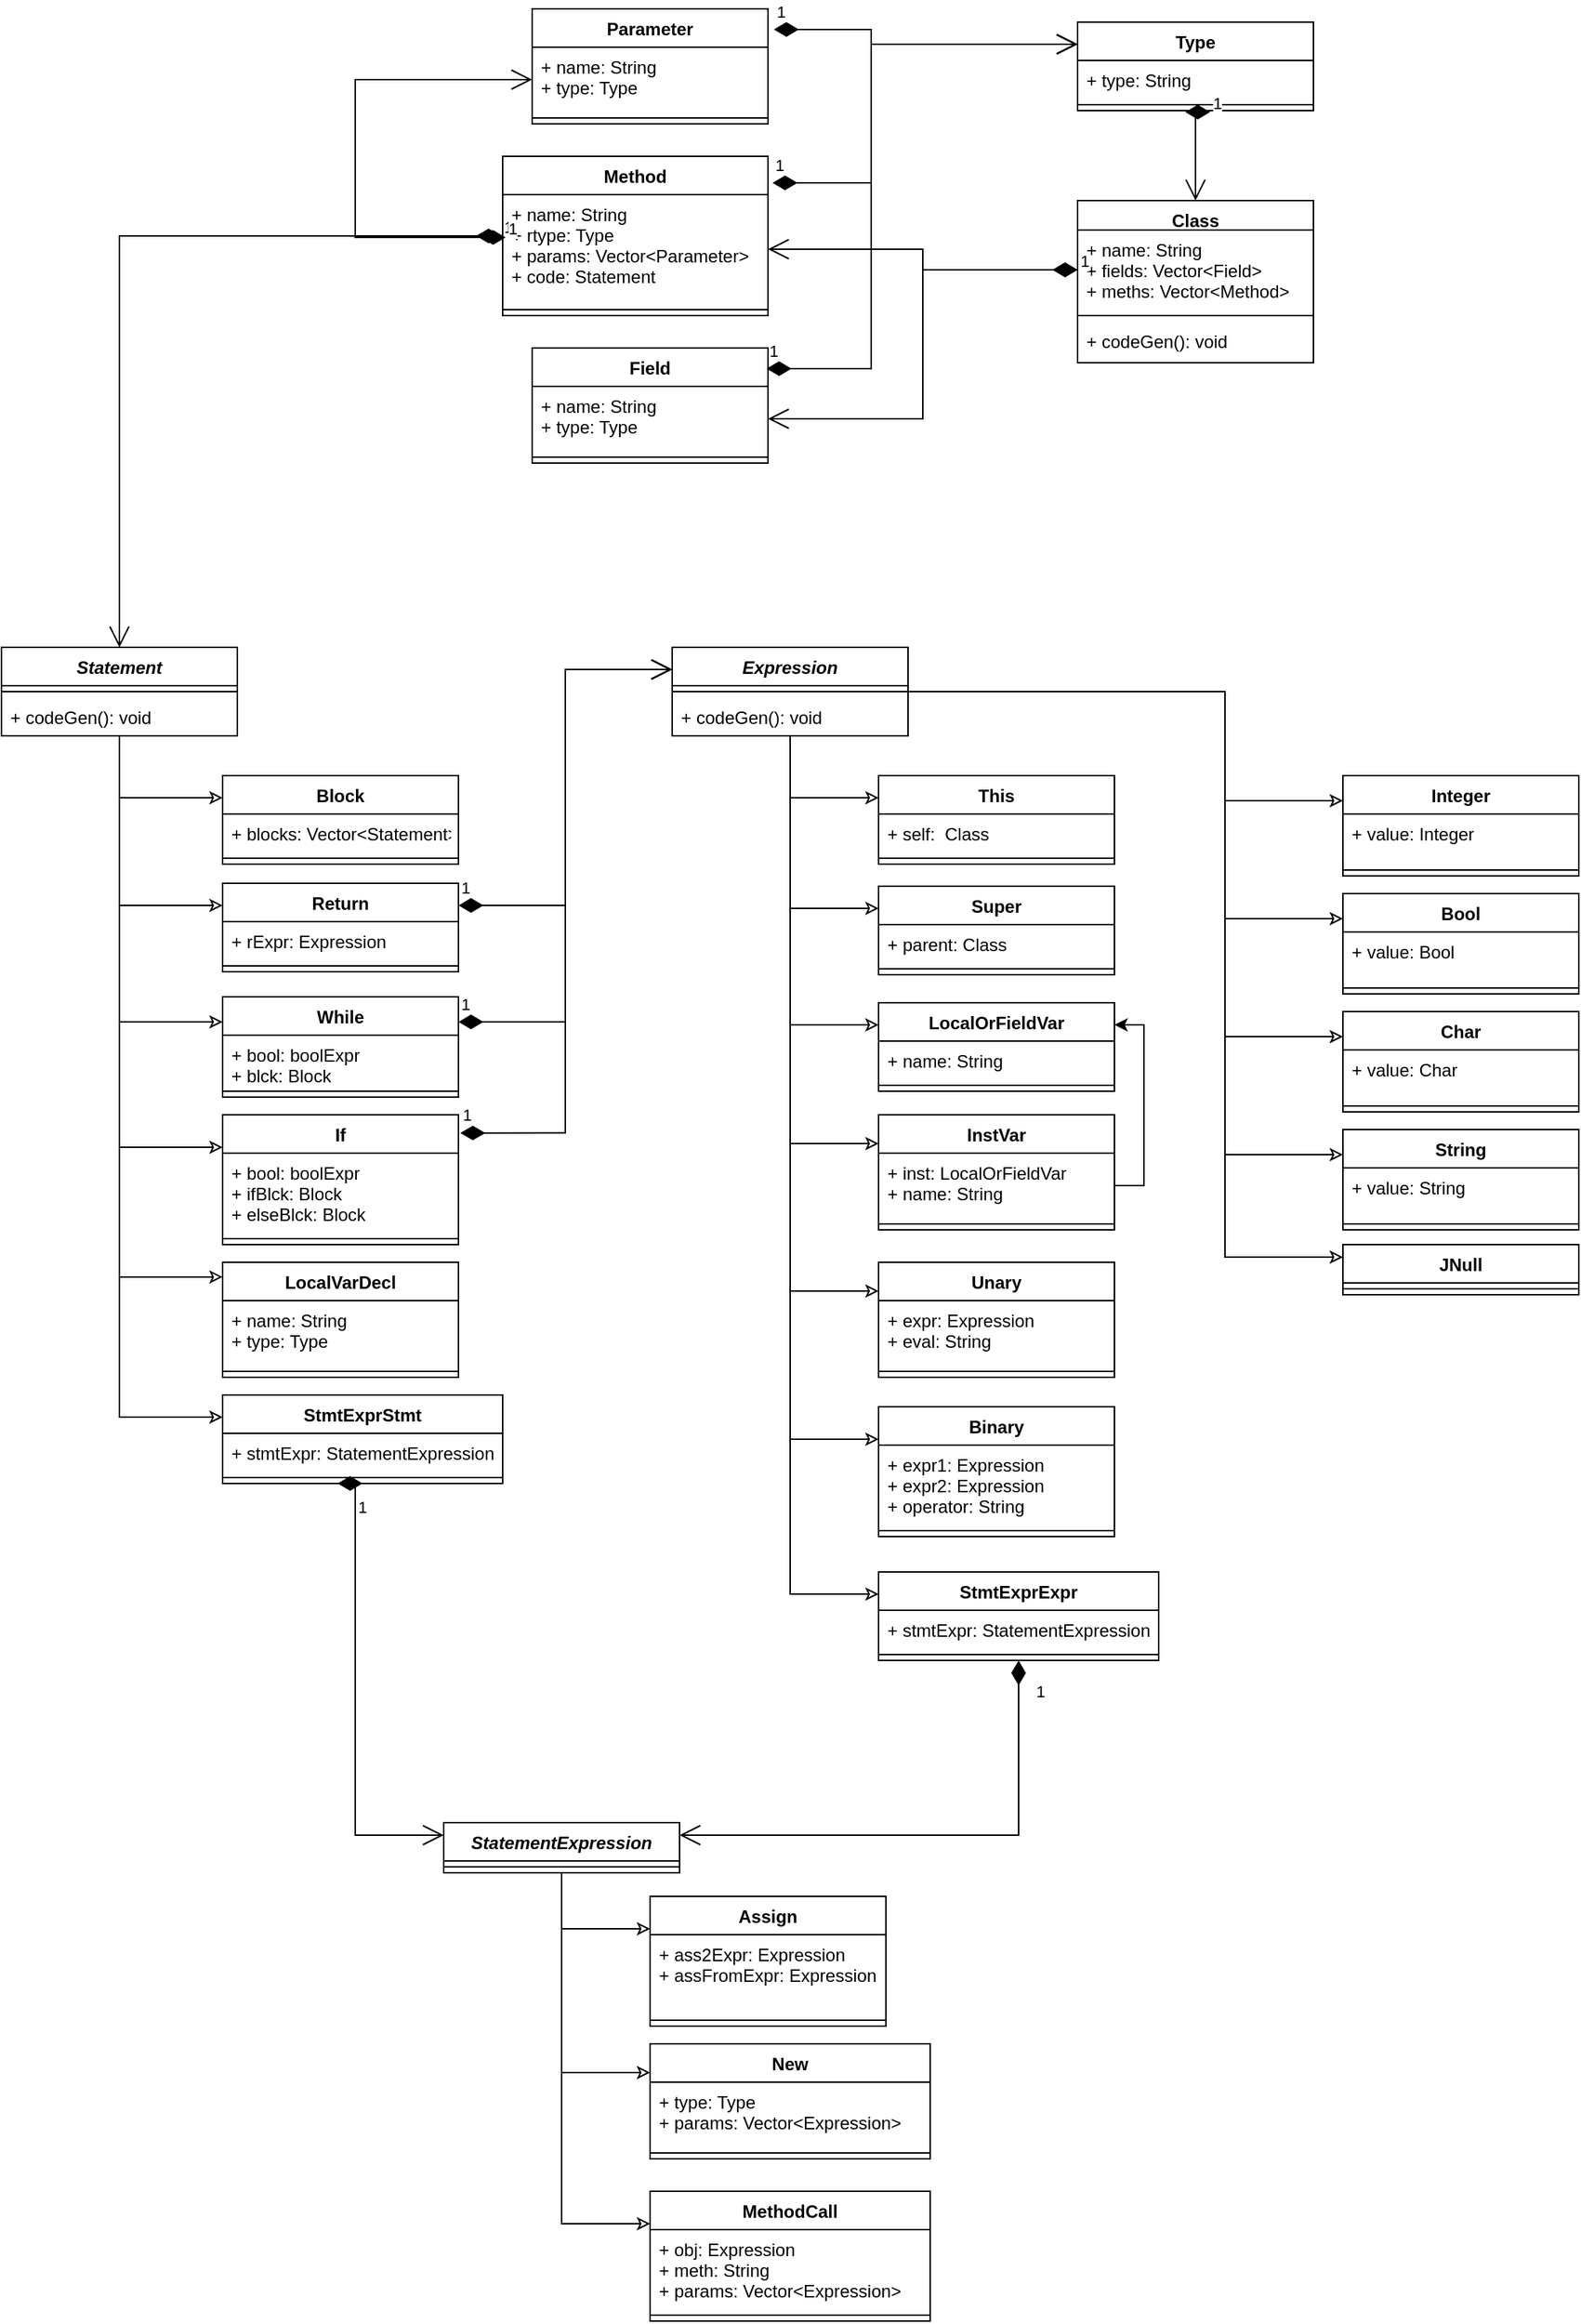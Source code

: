 <mxfile version="20.7.4" type="device"><diagram id="C5RBs43oDa-KdzZeNtuy" name="Page-1"><mxGraphModel dx="1036" dy="614" grid="1" gridSize="10" guides="1" tooltips="1" connect="1" arrows="1" fold="1" page="1" pageScale="1" pageWidth="1654" pageHeight="2336" math="0" shadow="0"><root><mxCell id="WIyWlLk6GJQsqaUBKTNV-0"/><mxCell id="WIyWlLk6GJQsqaUBKTNV-1" parent="WIyWlLk6GJQsqaUBKTNV-0"/><mxCell id="Y8OMOmDXyRQ8DpYTq-QE-0" value="Class" style="swimlane;fontStyle=1;align=center;verticalAlign=top;childLayout=stackLayout;horizontal=1;startSize=20;horizontalStack=0;resizeParent=1;resizeParentMax=0;resizeLast=0;collapsible=1;marginBottom=0;" parent="WIyWlLk6GJQsqaUBKTNV-1" vertex="1"><mxGeometry x="760" y="190" width="160" height="110" as="geometry"><mxRectangle x="330" y="390" width="70" height="30" as="alternateBounds"/></mxGeometry></mxCell><mxCell id="Y8OMOmDXyRQ8DpYTq-QE-1" value="+ name: String&#10;+ fields: Vector&lt;Field&gt;&#10;+ meths: Vector&lt;Method&gt;" style="text;strokeColor=none;fillColor=none;align=left;verticalAlign=top;spacingLeft=4;spacingRight=4;overflow=hidden;rotatable=0;points=[[0,0.5],[1,0.5]];portConstraint=eastwest;" parent="Y8OMOmDXyRQ8DpYTq-QE-0" vertex="1"><mxGeometry y="20" width="160" height="54" as="geometry"/></mxCell><mxCell id="Y8OMOmDXyRQ8DpYTq-QE-2" value="" style="line;strokeWidth=1;fillColor=none;align=left;verticalAlign=middle;spacingTop=-1;spacingLeft=3;spacingRight=3;rotatable=0;labelPosition=right;points=[];portConstraint=eastwest;strokeColor=inherit;" parent="Y8OMOmDXyRQ8DpYTq-QE-0" vertex="1"><mxGeometry y="74" width="160" height="8" as="geometry"/></mxCell><mxCell id="Y8OMOmDXyRQ8DpYTq-QE-3" value="+ codeGen(): void" style="text;strokeColor=none;fillColor=none;align=left;verticalAlign=top;spacingLeft=4;spacingRight=4;overflow=hidden;rotatable=0;points=[[0,0.5],[1,0.5]];portConstraint=eastwest;" parent="Y8OMOmDXyRQ8DpYTq-QE-0" vertex="1"><mxGeometry y="82" width="160" height="28" as="geometry"/></mxCell><mxCell id="Y8OMOmDXyRQ8DpYTq-QE-4" value="Field" style="swimlane;fontStyle=1;align=center;verticalAlign=top;childLayout=stackLayout;horizontal=1;startSize=26;horizontalStack=0;resizeParent=1;resizeParentMax=0;resizeLast=0;collapsible=1;marginBottom=0;" parent="WIyWlLk6GJQsqaUBKTNV-1" vertex="1"><mxGeometry x="390" y="290" width="160" height="78" as="geometry"/></mxCell><mxCell id="Y8OMOmDXyRQ8DpYTq-QE-5" value="+ name: String&#10;+ type: Type" style="text;strokeColor=none;fillColor=none;align=left;verticalAlign=top;spacingLeft=4;spacingRight=4;overflow=hidden;rotatable=0;points=[[0,0.5],[1,0.5]];portConstraint=eastwest;" parent="Y8OMOmDXyRQ8DpYTq-QE-4" vertex="1"><mxGeometry y="26" width="160" height="44" as="geometry"/></mxCell><mxCell id="Y8OMOmDXyRQ8DpYTq-QE-6" value="" style="line;strokeWidth=1;fillColor=none;align=left;verticalAlign=middle;spacingTop=-1;spacingLeft=3;spacingRight=3;rotatable=0;labelPosition=right;points=[];portConstraint=eastwest;strokeColor=inherit;" parent="Y8OMOmDXyRQ8DpYTq-QE-4" vertex="1"><mxGeometry y="70" width="160" height="8" as="geometry"/></mxCell><mxCell id="Y8OMOmDXyRQ8DpYTq-QE-8" value="Method" style="swimlane;fontStyle=1;align=center;verticalAlign=top;childLayout=stackLayout;horizontal=1;startSize=26;horizontalStack=0;resizeParent=1;resizeParentMax=0;resizeLast=0;collapsible=1;marginBottom=0;" parent="WIyWlLk6GJQsqaUBKTNV-1" vertex="1"><mxGeometry x="370" y="160" width="180" height="108" as="geometry"/></mxCell><mxCell id="Y8OMOmDXyRQ8DpYTq-QE-9" value="+ name: String&#10;+ rtype: Type&#10;+ params: Vector&lt;Parameter&gt;&#10;+ code: Statement" style="text;strokeColor=none;fillColor=none;align=left;verticalAlign=top;spacingLeft=4;spacingRight=4;overflow=hidden;rotatable=0;points=[[0,0.5],[1,0.5]];portConstraint=eastwest;" parent="Y8OMOmDXyRQ8DpYTq-QE-8" vertex="1"><mxGeometry y="26" width="180" height="74" as="geometry"/></mxCell><mxCell id="Y8OMOmDXyRQ8DpYTq-QE-10" value="" style="line;strokeWidth=1;fillColor=none;align=left;verticalAlign=middle;spacingTop=-1;spacingLeft=3;spacingRight=3;rotatable=0;labelPosition=right;points=[];portConstraint=eastwest;strokeColor=inherit;" parent="Y8OMOmDXyRQ8DpYTq-QE-8" vertex="1"><mxGeometry y="100" width="180" height="8" as="geometry"/></mxCell><mxCell id="Y8OMOmDXyRQ8DpYTq-QE-126" style="edgeStyle=orthogonalEdgeStyle;rounded=0;orthogonalLoop=1;jettySize=auto;html=1;entryX=0;entryY=0.25;entryDx=0;entryDy=0;endFill=0;" parent="WIyWlLk6GJQsqaUBKTNV-1" source="Y8OMOmDXyRQ8DpYTq-QE-16" target="Y8OMOmDXyRQ8DpYTq-QE-57" edge="1"><mxGeometry relative="1" as="geometry"/></mxCell><mxCell id="Y8OMOmDXyRQ8DpYTq-QE-127" style="edgeStyle=orthogonalEdgeStyle;rounded=0;orthogonalLoop=1;jettySize=auto;html=1;entryX=0;entryY=0.25;entryDx=0;entryDy=0;endFill=0;" parent="WIyWlLk6GJQsqaUBKTNV-1" source="Y8OMOmDXyRQ8DpYTq-QE-16" target="Y8OMOmDXyRQ8DpYTq-QE-60" edge="1"><mxGeometry relative="1" as="geometry"/></mxCell><mxCell id="Y8OMOmDXyRQ8DpYTq-QE-128" style="edgeStyle=orthogonalEdgeStyle;rounded=0;orthogonalLoop=1;jettySize=auto;html=1;entryX=0;entryY=0.25;entryDx=0;entryDy=0;endFill=0;" parent="WIyWlLk6GJQsqaUBKTNV-1" source="Y8OMOmDXyRQ8DpYTq-QE-16" target="Y8OMOmDXyRQ8DpYTq-QE-63" edge="1"><mxGeometry relative="1" as="geometry"/></mxCell><mxCell id="Y8OMOmDXyRQ8DpYTq-QE-129" style="edgeStyle=orthogonalEdgeStyle;rounded=0;orthogonalLoop=1;jettySize=auto;html=1;entryX=0;entryY=0.25;entryDx=0;entryDy=0;endFill=0;" parent="WIyWlLk6GJQsqaUBKTNV-1" source="Y8OMOmDXyRQ8DpYTq-QE-16" target="Y8OMOmDXyRQ8DpYTq-QE-73" edge="1"><mxGeometry relative="1" as="geometry"/></mxCell><mxCell id="Y8OMOmDXyRQ8DpYTq-QE-131" style="edgeStyle=orthogonalEdgeStyle;rounded=0;orthogonalLoop=1;jettySize=auto;html=1;entryX=0;entryY=0.25;entryDx=0;entryDy=0;endFill=0;" parent="WIyWlLk6GJQsqaUBKTNV-1" source="Y8OMOmDXyRQ8DpYTq-QE-16" target="Y8OMOmDXyRQ8DpYTq-QE-76" edge="1"><mxGeometry relative="1" as="geometry"/></mxCell><mxCell id="Y8OMOmDXyRQ8DpYTq-QE-132" style="edgeStyle=orthogonalEdgeStyle;rounded=0;orthogonalLoop=1;jettySize=auto;html=1;entryX=0;entryY=0.25;entryDx=0;entryDy=0;endFill=0;" parent="WIyWlLk6GJQsqaUBKTNV-1" source="Y8OMOmDXyRQ8DpYTq-QE-16" target="Y8OMOmDXyRQ8DpYTq-QE-80" edge="1"><mxGeometry relative="1" as="geometry"/></mxCell><mxCell id="Y8OMOmDXyRQ8DpYTq-QE-133" style="edgeStyle=orthogonalEdgeStyle;rounded=0;orthogonalLoop=1;jettySize=auto;html=1;entryX=0;entryY=0.25;entryDx=0;entryDy=0;endFill=0;" parent="WIyWlLk6GJQsqaUBKTNV-1" source="Y8OMOmDXyRQ8DpYTq-QE-16" target="Y8OMOmDXyRQ8DpYTq-QE-107" edge="1"><mxGeometry relative="1" as="geometry"/></mxCell><mxCell id="UwS-zHK4neaJAbY3uxbg-46" style="edgeStyle=orthogonalEdgeStyle;rounded=0;orthogonalLoop=1;jettySize=auto;html=1;entryX=0;entryY=0.25;entryDx=0;entryDy=0;endFill=0;" parent="WIyWlLk6GJQsqaUBKTNV-1" source="Y8OMOmDXyRQ8DpYTq-QE-16" target="UwS-zHK4neaJAbY3uxbg-22" edge="1"><mxGeometry relative="1" as="geometry"><Array as="points"><mxPoint x="860" y="523"/><mxPoint x="860" y="597"/></Array></mxGeometry></mxCell><mxCell id="UwS-zHK4neaJAbY3uxbg-47" style="edgeStyle=orthogonalEdgeStyle;rounded=0;orthogonalLoop=1;jettySize=auto;html=1;entryX=0;entryY=0.25;entryDx=0;entryDy=0;endFill=0;" parent="WIyWlLk6GJQsqaUBKTNV-1" source="Y8OMOmDXyRQ8DpYTq-QE-16" target="UwS-zHK4neaJAbY3uxbg-26" edge="1"><mxGeometry relative="1" as="geometry"><Array as="points"><mxPoint x="860" y="523"/><mxPoint x="860" y="677"/></Array></mxGeometry></mxCell><mxCell id="UwS-zHK4neaJAbY3uxbg-48" style="edgeStyle=orthogonalEdgeStyle;rounded=0;orthogonalLoop=1;jettySize=auto;html=1;entryX=0;entryY=0.25;entryDx=0;entryDy=0;endFill=0;" parent="WIyWlLk6GJQsqaUBKTNV-1" source="Y8OMOmDXyRQ8DpYTq-QE-16" target="UwS-zHK4neaJAbY3uxbg-29" edge="1"><mxGeometry relative="1" as="geometry"><Array as="points"><mxPoint x="860" y="523"/><mxPoint x="860" y="757"/></Array></mxGeometry></mxCell><mxCell id="UwS-zHK4neaJAbY3uxbg-49" style="edgeStyle=orthogonalEdgeStyle;rounded=0;orthogonalLoop=1;jettySize=auto;html=1;entryX=0;entryY=0.25;entryDx=0;entryDy=0;endFill=0;" parent="WIyWlLk6GJQsqaUBKTNV-1" source="Y8OMOmDXyRQ8DpYTq-QE-16" target="UwS-zHK4neaJAbY3uxbg-32" edge="1"><mxGeometry relative="1" as="geometry"><Array as="points"><mxPoint x="860" y="523"/><mxPoint x="860" y="837"/></Array></mxGeometry></mxCell><mxCell id="r_RzKkhzm1D41lwhJNr_-3" style="edgeStyle=orthogonalEdgeStyle;rounded=0;orthogonalLoop=1;jettySize=auto;html=1;entryX=0;entryY=0.25;entryDx=0;entryDy=0;endFill=0;" edge="1" parent="WIyWlLk6GJQsqaUBKTNV-1" source="Y8OMOmDXyRQ8DpYTq-QE-16" target="r_RzKkhzm1D41lwhJNr_-0"><mxGeometry relative="1" as="geometry"><Array as="points"><mxPoint x="860" y="523"/><mxPoint x="860" y="907"/></Array></mxGeometry></mxCell><mxCell id="Y8OMOmDXyRQ8DpYTq-QE-16" value="Expression" style="swimlane;fontStyle=3;align=center;verticalAlign=top;childLayout=stackLayout;horizontal=1;startSize=26;horizontalStack=0;resizeParent=1;resizeParentMax=0;resizeLast=0;collapsible=1;marginBottom=0;" parent="WIyWlLk6GJQsqaUBKTNV-1" vertex="1"><mxGeometry x="485" y="493" width="160" height="60" as="geometry"/></mxCell><mxCell id="Y8OMOmDXyRQ8DpYTq-QE-18" value="" style="line;strokeWidth=1;fillColor=none;align=left;verticalAlign=middle;spacingTop=-1;spacingLeft=3;spacingRight=3;rotatable=0;labelPosition=right;points=[];portConstraint=eastwest;strokeColor=inherit;" parent="Y8OMOmDXyRQ8DpYTq-QE-16" vertex="1"><mxGeometry y="26" width="160" height="8" as="geometry"/></mxCell><mxCell id="Y8OMOmDXyRQ8DpYTq-QE-19" value="+ codeGen(): void" style="text;strokeColor=none;fillColor=none;align=left;verticalAlign=top;spacingLeft=4;spacingRight=4;overflow=hidden;rotatable=0;points=[[0,0.5],[1,0.5]];portConstraint=eastwest;fontStyle=0" parent="Y8OMOmDXyRQ8DpYTq-QE-16" vertex="1"><mxGeometry y="34" width="160" height="26" as="geometry"/></mxCell><mxCell id="Y8OMOmDXyRQ8DpYTq-QE-118" style="edgeStyle=orthogonalEdgeStyle;rounded=0;orthogonalLoop=1;jettySize=auto;html=1;entryX=0;entryY=0.25;entryDx=0;entryDy=0;endFill=0;" parent="WIyWlLk6GJQsqaUBKTNV-1" source="Y8OMOmDXyRQ8DpYTq-QE-20" target="Y8OMOmDXyRQ8DpYTq-QE-28" edge="1"><mxGeometry relative="1" as="geometry"/></mxCell><mxCell id="Y8OMOmDXyRQ8DpYTq-QE-119" style="edgeStyle=orthogonalEdgeStyle;rounded=0;orthogonalLoop=1;jettySize=auto;html=1;entryX=0;entryY=0.25;entryDx=0;entryDy=0;endFill=0;" parent="WIyWlLk6GJQsqaUBKTNV-1" source="Y8OMOmDXyRQ8DpYTq-QE-20" target="Y8OMOmDXyRQ8DpYTq-QE-32" edge="1"><mxGeometry relative="1" as="geometry"/></mxCell><mxCell id="Y8OMOmDXyRQ8DpYTq-QE-120" style="edgeStyle=orthogonalEdgeStyle;rounded=0;orthogonalLoop=1;jettySize=auto;html=1;entryX=0;entryY=0.25;entryDx=0;entryDy=0;endFill=0;" parent="WIyWlLk6GJQsqaUBKTNV-1" source="Y8OMOmDXyRQ8DpYTq-QE-20" target="Y8OMOmDXyRQ8DpYTq-QE-36" edge="1"><mxGeometry relative="1" as="geometry"/></mxCell><mxCell id="Y8OMOmDXyRQ8DpYTq-QE-121" style="edgeStyle=orthogonalEdgeStyle;rounded=0;orthogonalLoop=1;jettySize=auto;html=1;entryX=0;entryY=0.25;entryDx=0;entryDy=0;endFill=0;" parent="WIyWlLk6GJQsqaUBKTNV-1" source="Y8OMOmDXyRQ8DpYTq-QE-20" target="Y8OMOmDXyRQ8DpYTq-QE-40" edge="1"><mxGeometry relative="1" as="geometry"/></mxCell><mxCell id="Y8OMOmDXyRQ8DpYTq-QE-124" style="edgeStyle=orthogonalEdgeStyle;rounded=0;orthogonalLoop=1;jettySize=auto;html=1;entryX=0;entryY=0.128;entryDx=0;entryDy=0;entryPerimeter=0;endFill=0;" parent="WIyWlLk6GJQsqaUBKTNV-1" source="Y8OMOmDXyRQ8DpYTq-QE-20" target="Y8OMOmDXyRQ8DpYTq-QE-44" edge="1"><mxGeometry relative="1" as="geometry"/></mxCell><mxCell id="Y8OMOmDXyRQ8DpYTq-QE-125" style="edgeStyle=orthogonalEdgeStyle;rounded=0;orthogonalLoop=1;jettySize=auto;html=1;entryX=0;entryY=0.25;entryDx=0;entryDy=0;endFill=0;" parent="WIyWlLk6GJQsqaUBKTNV-1" source="Y8OMOmDXyRQ8DpYTq-QE-20" target="Y8OMOmDXyRQ8DpYTq-QE-48" edge="1"><mxGeometry relative="1" as="geometry"/></mxCell><mxCell id="Y8OMOmDXyRQ8DpYTq-QE-20" value="Statement" style="swimlane;fontStyle=3;align=center;verticalAlign=top;childLayout=stackLayout;horizontal=1;startSize=26;horizontalStack=0;resizeParent=1;resizeParentMax=0;resizeLast=0;collapsible=1;marginBottom=0;" parent="WIyWlLk6GJQsqaUBKTNV-1" vertex="1"><mxGeometry x="30" y="493" width="160" height="60" as="geometry"/></mxCell><mxCell id="Y8OMOmDXyRQ8DpYTq-QE-22" value="" style="line;strokeWidth=1;fillColor=none;align=left;verticalAlign=middle;spacingTop=-1;spacingLeft=3;spacingRight=3;rotatable=0;labelPosition=right;points=[];portConstraint=eastwest;strokeColor=inherit;" parent="Y8OMOmDXyRQ8DpYTq-QE-20" vertex="1"><mxGeometry y="26" width="160" height="8" as="geometry"/></mxCell><mxCell id="Y8OMOmDXyRQ8DpYTq-QE-23" value="+ codeGen(): void" style="text;strokeColor=none;fillColor=none;align=left;verticalAlign=top;spacingLeft=4;spacingRight=4;overflow=hidden;rotatable=0;points=[[0,0.5],[1,0.5]];portConstraint=eastwest;fontStyle=0" parent="Y8OMOmDXyRQ8DpYTq-QE-20" vertex="1"><mxGeometry y="34" width="160" height="26" as="geometry"/></mxCell><mxCell id="Y8OMOmDXyRQ8DpYTq-QE-28" value="Block" style="swimlane;fontStyle=1;align=center;verticalAlign=top;childLayout=stackLayout;horizontal=1;startSize=26;horizontalStack=0;resizeParent=1;resizeParentMax=0;resizeLast=0;collapsible=1;marginBottom=0;" parent="WIyWlLk6GJQsqaUBKTNV-1" vertex="1"><mxGeometry x="180" y="580" width="160" height="60" as="geometry"/></mxCell><mxCell id="Y8OMOmDXyRQ8DpYTq-QE-29" value="+ blocks: Vector&lt;Statement&gt;" style="text;strokeColor=none;fillColor=none;align=left;verticalAlign=top;spacingLeft=4;spacingRight=4;overflow=hidden;rotatable=0;points=[[0,0.5],[1,0.5]];portConstraint=eastwest;" parent="Y8OMOmDXyRQ8DpYTq-QE-28" vertex="1"><mxGeometry y="26" width="160" height="26" as="geometry"/></mxCell><mxCell id="Y8OMOmDXyRQ8DpYTq-QE-30" value="" style="line;strokeWidth=1;fillColor=none;align=left;verticalAlign=middle;spacingTop=-1;spacingLeft=3;spacingRight=3;rotatable=0;labelPosition=right;points=[];portConstraint=eastwest;strokeColor=inherit;" parent="Y8OMOmDXyRQ8DpYTq-QE-28" vertex="1"><mxGeometry y="52" width="160" height="8" as="geometry"/></mxCell><mxCell id="Y8OMOmDXyRQ8DpYTq-QE-32" value="Return" style="swimlane;fontStyle=1;align=center;verticalAlign=top;childLayout=stackLayout;horizontal=1;startSize=26;horizontalStack=0;resizeParent=1;resizeParentMax=0;resizeLast=0;collapsible=1;marginBottom=0;" parent="WIyWlLk6GJQsqaUBKTNV-1" vertex="1"><mxGeometry x="180" y="653" width="160" height="60" as="geometry"/></mxCell><mxCell id="Y8OMOmDXyRQ8DpYTq-QE-33" value="+ rExpr: Expression" style="text;strokeColor=none;fillColor=none;align=left;verticalAlign=top;spacingLeft=4;spacingRight=4;overflow=hidden;rotatable=0;points=[[0,0.5],[1,0.5]];portConstraint=eastwest;" parent="Y8OMOmDXyRQ8DpYTq-QE-32" vertex="1"><mxGeometry y="26" width="160" height="26" as="geometry"/></mxCell><mxCell id="Y8OMOmDXyRQ8DpYTq-QE-34" value="" style="line;strokeWidth=1;fillColor=none;align=left;verticalAlign=middle;spacingTop=-1;spacingLeft=3;spacingRight=3;rotatable=0;labelPosition=right;points=[];portConstraint=eastwest;strokeColor=inherit;" parent="Y8OMOmDXyRQ8DpYTq-QE-32" vertex="1"><mxGeometry y="52" width="160" height="8" as="geometry"/></mxCell><mxCell id="Y8OMOmDXyRQ8DpYTq-QE-36" value="While" style="swimlane;fontStyle=1;align=center;verticalAlign=top;childLayout=stackLayout;horizontal=1;startSize=26;horizontalStack=0;resizeParent=1;resizeParentMax=0;resizeLast=0;collapsible=1;marginBottom=0;" parent="WIyWlLk6GJQsqaUBKTNV-1" vertex="1"><mxGeometry x="180" y="730" width="160" height="68" as="geometry"/></mxCell><mxCell id="Y8OMOmDXyRQ8DpYTq-QE-37" value="+ bool: boolExpr&#10;+ blck: Block" style="text;strokeColor=none;fillColor=none;align=left;verticalAlign=top;spacingLeft=4;spacingRight=4;overflow=hidden;rotatable=0;points=[[0,0.5],[1,0.5]];portConstraint=eastwest;" parent="Y8OMOmDXyRQ8DpYTq-QE-36" vertex="1"><mxGeometry y="26" width="160" height="34" as="geometry"/></mxCell><mxCell id="Y8OMOmDXyRQ8DpYTq-QE-38" value="" style="line;strokeWidth=1;fillColor=none;align=left;verticalAlign=middle;spacingTop=-1;spacingLeft=3;spacingRight=3;rotatable=0;labelPosition=right;points=[];portConstraint=eastwest;strokeColor=inherit;" parent="Y8OMOmDXyRQ8DpYTq-QE-36" vertex="1"><mxGeometry y="60" width="160" height="8" as="geometry"/></mxCell><mxCell id="Y8OMOmDXyRQ8DpYTq-QE-40" value="If" style="swimlane;fontStyle=1;align=center;verticalAlign=top;childLayout=stackLayout;horizontal=1;startSize=26;horizontalStack=0;resizeParent=1;resizeParentMax=0;resizeLast=0;collapsible=1;marginBottom=0;" parent="WIyWlLk6GJQsqaUBKTNV-1" vertex="1"><mxGeometry x="180" y="810" width="160" height="88" as="geometry"/></mxCell><mxCell id="Y8OMOmDXyRQ8DpYTq-QE-41" value="+ bool: boolExpr&#10;+ ifBlck: Block&#10;+ elseBlck: Block" style="text;strokeColor=none;fillColor=none;align=left;verticalAlign=top;spacingLeft=4;spacingRight=4;overflow=hidden;rotatable=0;points=[[0,0.5],[1,0.5]];portConstraint=eastwest;" parent="Y8OMOmDXyRQ8DpYTq-QE-40" vertex="1"><mxGeometry y="26" width="160" height="54" as="geometry"/></mxCell><mxCell id="Y8OMOmDXyRQ8DpYTq-QE-42" value="" style="line;strokeWidth=1;fillColor=none;align=left;verticalAlign=middle;spacingTop=-1;spacingLeft=3;spacingRight=3;rotatable=0;labelPosition=right;points=[];portConstraint=eastwest;strokeColor=inherit;" parent="Y8OMOmDXyRQ8DpYTq-QE-40" vertex="1"><mxGeometry y="80" width="160" height="8" as="geometry"/></mxCell><mxCell id="Y8OMOmDXyRQ8DpYTq-QE-44" value="LocalVarDecl" style="swimlane;fontStyle=1;align=center;verticalAlign=top;childLayout=stackLayout;horizontal=1;startSize=26;horizontalStack=0;resizeParent=1;resizeParentMax=0;resizeLast=0;collapsible=1;marginBottom=0;" parent="WIyWlLk6GJQsqaUBKTNV-1" vertex="1"><mxGeometry x="180" y="910" width="160" height="78" as="geometry"/></mxCell><mxCell id="Y8OMOmDXyRQ8DpYTq-QE-45" value="+ name: String&#10;+ type: Type" style="text;strokeColor=none;fillColor=none;align=left;verticalAlign=top;spacingLeft=4;spacingRight=4;overflow=hidden;rotatable=0;points=[[0,0.5],[1,0.5]];portConstraint=eastwest;" parent="Y8OMOmDXyRQ8DpYTq-QE-44" vertex="1"><mxGeometry y="26" width="160" height="44" as="geometry"/></mxCell><mxCell id="Y8OMOmDXyRQ8DpYTq-QE-46" value="" style="line;strokeWidth=1;fillColor=none;align=left;verticalAlign=middle;spacingTop=-1;spacingLeft=3;spacingRight=3;rotatable=0;labelPosition=right;points=[];portConstraint=eastwest;strokeColor=inherit;" parent="Y8OMOmDXyRQ8DpYTq-QE-44" vertex="1"><mxGeometry y="70" width="160" height="8" as="geometry"/></mxCell><mxCell id="Y8OMOmDXyRQ8DpYTq-QE-48" value="StmtExprStmt" style="swimlane;fontStyle=1;align=center;verticalAlign=top;childLayout=stackLayout;horizontal=1;startSize=26;horizontalStack=0;resizeParent=1;resizeParentMax=0;resizeLast=0;collapsible=1;marginBottom=0;" parent="WIyWlLk6GJQsqaUBKTNV-1" vertex="1"><mxGeometry x="180" y="1000" width="190" height="60" as="geometry"/></mxCell><mxCell id="Y8OMOmDXyRQ8DpYTq-QE-49" value="+ stmtExpr: StatementExpression" style="text;strokeColor=none;fillColor=none;align=left;verticalAlign=top;spacingLeft=4;spacingRight=4;overflow=hidden;rotatable=0;points=[[0,0.5],[1,0.5]];portConstraint=eastwest;" parent="Y8OMOmDXyRQ8DpYTq-QE-48" vertex="1"><mxGeometry y="26" width="190" height="26" as="geometry"/></mxCell><mxCell id="Y8OMOmDXyRQ8DpYTq-QE-50" value="" style="line;strokeWidth=1;fillColor=none;align=left;verticalAlign=middle;spacingTop=-1;spacingLeft=3;spacingRight=3;rotatable=0;labelPosition=right;points=[];portConstraint=eastwest;strokeColor=inherit;" parent="Y8OMOmDXyRQ8DpYTq-QE-48" vertex="1"><mxGeometry y="52" width="190" height="8" as="geometry"/></mxCell><mxCell id="Y8OMOmDXyRQ8DpYTq-QE-57" value="This" style="swimlane;fontStyle=1;align=center;verticalAlign=top;childLayout=stackLayout;horizontal=1;startSize=26;horizontalStack=0;resizeParent=1;resizeParentMax=0;resizeLast=0;collapsible=1;marginBottom=0;" parent="WIyWlLk6GJQsqaUBKTNV-1" vertex="1"><mxGeometry x="625" y="580" width="160" height="60" as="geometry"/></mxCell><mxCell id="Y8OMOmDXyRQ8DpYTq-QE-58" value="+ self:  Class" style="text;strokeColor=none;fillColor=none;align=left;verticalAlign=top;spacingLeft=4;spacingRight=4;overflow=hidden;rotatable=0;points=[[0,0.5],[1,0.5]];portConstraint=eastwest;" parent="Y8OMOmDXyRQ8DpYTq-QE-57" vertex="1"><mxGeometry y="26" width="160" height="26" as="geometry"/></mxCell><mxCell id="Y8OMOmDXyRQ8DpYTq-QE-59" value="" style="line;strokeWidth=1;fillColor=none;align=left;verticalAlign=middle;spacingTop=-1;spacingLeft=3;spacingRight=3;rotatable=0;labelPosition=right;points=[];portConstraint=eastwest;strokeColor=inherit;" parent="Y8OMOmDXyRQ8DpYTq-QE-57" vertex="1"><mxGeometry y="52" width="160" height="8" as="geometry"/></mxCell><mxCell id="Y8OMOmDXyRQ8DpYTq-QE-60" value="Super" style="swimlane;fontStyle=1;align=center;verticalAlign=top;childLayout=stackLayout;horizontal=1;startSize=26;horizontalStack=0;resizeParent=1;resizeParentMax=0;resizeLast=0;collapsible=1;marginBottom=0;" parent="WIyWlLk6GJQsqaUBKTNV-1" vertex="1"><mxGeometry x="625" y="655" width="160" height="60" as="geometry"/></mxCell><mxCell id="Y8OMOmDXyRQ8DpYTq-QE-61" value="+ parent: Class" style="text;strokeColor=none;fillColor=none;align=left;verticalAlign=top;spacingLeft=4;spacingRight=4;overflow=hidden;rotatable=0;points=[[0,0.5],[1,0.5]];portConstraint=eastwest;" parent="Y8OMOmDXyRQ8DpYTq-QE-60" vertex="1"><mxGeometry y="26" width="160" height="26" as="geometry"/></mxCell><mxCell id="Y8OMOmDXyRQ8DpYTq-QE-62" value="" style="line;strokeWidth=1;fillColor=none;align=left;verticalAlign=middle;spacingTop=-1;spacingLeft=3;spacingRight=3;rotatable=0;labelPosition=right;points=[];portConstraint=eastwest;strokeColor=inherit;" parent="Y8OMOmDXyRQ8DpYTq-QE-60" vertex="1"><mxGeometry y="52" width="160" height="8" as="geometry"/></mxCell><mxCell id="Y8OMOmDXyRQ8DpYTq-QE-63" value="LocalOrFieldVar" style="swimlane;fontStyle=1;align=center;verticalAlign=top;childLayout=stackLayout;horizontal=1;startSize=26;horizontalStack=0;resizeParent=1;resizeParentMax=0;resizeLast=0;collapsible=1;marginBottom=0;" parent="WIyWlLk6GJQsqaUBKTNV-1" vertex="1"><mxGeometry x="625" y="734" width="160" height="60" as="geometry"/></mxCell><mxCell id="Y8OMOmDXyRQ8DpYTq-QE-64" value="+ name: String" style="text;strokeColor=none;fillColor=none;align=left;verticalAlign=top;spacingLeft=4;spacingRight=4;overflow=hidden;rotatable=0;points=[[0,0.5],[1,0.5]];portConstraint=eastwest;" parent="Y8OMOmDXyRQ8DpYTq-QE-63" vertex="1"><mxGeometry y="26" width="160" height="26" as="geometry"/></mxCell><mxCell id="Y8OMOmDXyRQ8DpYTq-QE-65" value="" style="line;strokeWidth=1;fillColor=none;align=left;verticalAlign=middle;spacingTop=-1;spacingLeft=3;spacingRight=3;rotatable=0;labelPosition=right;points=[];portConstraint=eastwest;strokeColor=inherit;" parent="Y8OMOmDXyRQ8DpYTq-QE-63" vertex="1"><mxGeometry y="52" width="160" height="8" as="geometry"/></mxCell><mxCell id="Y8OMOmDXyRQ8DpYTq-QE-73" value="InstVar" style="swimlane;fontStyle=1;align=center;verticalAlign=top;childLayout=stackLayout;horizontal=1;startSize=26;horizontalStack=0;resizeParent=1;resizeParentMax=0;resizeLast=0;collapsible=1;marginBottom=0;" parent="WIyWlLk6GJQsqaUBKTNV-1" vertex="1"><mxGeometry x="625" y="810" width="160" height="78" as="geometry"/></mxCell><mxCell id="Y8OMOmDXyRQ8DpYTq-QE-74" value="+ inst: LocalOrFieldVar&#10;+ name: String" style="text;strokeColor=none;fillColor=none;align=left;verticalAlign=top;spacingLeft=4;spacingRight=4;overflow=hidden;rotatable=0;points=[[0,0.5],[1,0.5]];portConstraint=eastwest;" parent="Y8OMOmDXyRQ8DpYTq-QE-73" vertex="1"><mxGeometry y="26" width="160" height="44" as="geometry"/></mxCell><mxCell id="Y8OMOmDXyRQ8DpYTq-QE-75" value="" style="line;strokeWidth=1;fillColor=none;align=left;verticalAlign=middle;spacingTop=-1;spacingLeft=3;spacingRight=3;rotatable=0;labelPosition=right;points=[];portConstraint=eastwest;strokeColor=inherit;" parent="Y8OMOmDXyRQ8DpYTq-QE-73" vertex="1"><mxGeometry y="70" width="160" height="8" as="geometry"/></mxCell><mxCell id="Y8OMOmDXyRQ8DpYTq-QE-76" value="Unary" style="swimlane;fontStyle=1;align=center;verticalAlign=top;childLayout=stackLayout;horizontal=1;startSize=26;horizontalStack=0;resizeParent=1;resizeParentMax=0;resizeLast=0;collapsible=1;marginBottom=0;" parent="WIyWlLk6GJQsqaUBKTNV-1" vertex="1"><mxGeometry x="625" y="910" width="160" height="78" as="geometry"/></mxCell><mxCell id="Y8OMOmDXyRQ8DpYTq-QE-77" value="+ expr: Expression&#10;+ eval: String" style="text;strokeColor=none;fillColor=none;align=left;verticalAlign=top;spacingLeft=4;spacingRight=4;overflow=hidden;rotatable=0;points=[[0,0.5],[1,0.5]];portConstraint=eastwest;" parent="Y8OMOmDXyRQ8DpYTq-QE-76" vertex="1"><mxGeometry y="26" width="160" height="44" as="geometry"/></mxCell><mxCell id="Y8OMOmDXyRQ8DpYTq-QE-78" value="" style="line;strokeWidth=1;fillColor=none;align=left;verticalAlign=middle;spacingTop=-1;spacingLeft=3;spacingRight=3;rotatable=0;labelPosition=right;points=[];portConstraint=eastwest;strokeColor=inherit;" parent="Y8OMOmDXyRQ8DpYTq-QE-76" vertex="1"><mxGeometry y="70" width="160" height="8" as="geometry"/></mxCell><mxCell id="Y8OMOmDXyRQ8DpYTq-QE-80" value="Binary" style="swimlane;fontStyle=1;align=center;verticalAlign=top;childLayout=stackLayout;horizontal=1;startSize=26;horizontalStack=0;resizeParent=1;resizeParentMax=0;resizeLast=0;collapsible=1;marginBottom=0;" parent="WIyWlLk6GJQsqaUBKTNV-1" vertex="1"><mxGeometry x="625" y="1008" width="160" height="88" as="geometry"/></mxCell><mxCell id="Y8OMOmDXyRQ8DpYTq-QE-81" value="+ expr1: Expression&#10;+ expr2: Expression&#10;+ operator: String" style="text;strokeColor=none;fillColor=none;align=left;verticalAlign=top;spacingLeft=4;spacingRight=4;overflow=hidden;rotatable=0;points=[[0,0.5],[1,0.5]];portConstraint=eastwest;" parent="Y8OMOmDXyRQ8DpYTq-QE-80" vertex="1"><mxGeometry y="26" width="160" height="54" as="geometry"/></mxCell><mxCell id="Y8OMOmDXyRQ8DpYTq-QE-82" value="" style="line;strokeWidth=1;fillColor=none;align=left;verticalAlign=middle;spacingTop=-1;spacingLeft=3;spacingRight=3;rotatable=0;labelPosition=right;points=[];portConstraint=eastwest;strokeColor=inherit;" parent="Y8OMOmDXyRQ8DpYTq-QE-80" vertex="1"><mxGeometry y="80" width="160" height="8" as="geometry"/></mxCell><mxCell id="Y8OMOmDXyRQ8DpYTq-QE-137" style="edgeStyle=orthogonalEdgeStyle;rounded=0;orthogonalLoop=1;jettySize=auto;html=1;entryX=0;entryY=0.25;entryDx=0;entryDy=0;endFill=0;" parent="WIyWlLk6GJQsqaUBKTNV-1" source="Y8OMOmDXyRQ8DpYTq-QE-86" target="Y8OMOmDXyRQ8DpYTq-QE-98" edge="1"><mxGeometry relative="1" as="geometry"/></mxCell><mxCell id="Y8OMOmDXyRQ8DpYTq-QE-138" style="edgeStyle=orthogonalEdgeStyle;rounded=0;orthogonalLoop=1;jettySize=auto;html=1;entryX=0;entryY=0.25;entryDx=0;entryDy=0;endFill=0;" parent="WIyWlLk6GJQsqaUBKTNV-1" source="Y8OMOmDXyRQ8DpYTq-QE-86" target="Y8OMOmDXyRQ8DpYTq-QE-101" edge="1"><mxGeometry relative="1" as="geometry"/></mxCell><mxCell id="Y8OMOmDXyRQ8DpYTq-QE-139" style="edgeStyle=orthogonalEdgeStyle;rounded=0;orthogonalLoop=1;jettySize=auto;html=1;entryX=0;entryY=0.25;entryDx=0;entryDy=0;endFill=0;" parent="WIyWlLk6GJQsqaUBKTNV-1" source="Y8OMOmDXyRQ8DpYTq-QE-86" target="Y8OMOmDXyRQ8DpYTq-QE-104" edge="1"><mxGeometry relative="1" as="geometry"/></mxCell><mxCell id="Y8OMOmDXyRQ8DpYTq-QE-86" value="StatementExpression" style="swimlane;fontStyle=3;align=center;verticalAlign=top;childLayout=stackLayout;horizontal=1;startSize=26;horizontalStack=0;resizeParent=1;resizeParentMax=0;resizeLast=0;collapsible=1;marginBottom=0;" parent="WIyWlLk6GJQsqaUBKTNV-1" vertex="1"><mxGeometry x="330" y="1290" width="160" height="34" as="geometry"/></mxCell><mxCell id="Y8OMOmDXyRQ8DpYTq-QE-87" value="" style="line;strokeWidth=1;fillColor=none;align=left;verticalAlign=middle;spacingTop=-1;spacingLeft=3;spacingRight=3;rotatable=0;labelPosition=right;points=[];portConstraint=eastwest;strokeColor=inherit;" parent="Y8OMOmDXyRQ8DpYTq-QE-86" vertex="1"><mxGeometry y="26" width="160" height="8" as="geometry"/></mxCell><mxCell id="Y8OMOmDXyRQ8DpYTq-QE-98" value="Assign" style="swimlane;fontStyle=1;align=center;verticalAlign=top;childLayout=stackLayout;horizontal=1;startSize=26;horizontalStack=0;resizeParent=1;resizeParentMax=0;resizeLast=0;collapsible=1;marginBottom=0;" parent="WIyWlLk6GJQsqaUBKTNV-1" vertex="1"><mxGeometry x="470" y="1340" width="160" height="88" as="geometry"/></mxCell><mxCell id="Y8OMOmDXyRQ8DpYTq-QE-99" value="+ ass2Expr: Expression&#10;+ assFromExpr: Expression" style="text;strokeColor=none;fillColor=none;align=left;verticalAlign=top;spacingLeft=4;spacingRight=4;overflow=hidden;rotatable=0;points=[[0,0.5],[1,0.5]];portConstraint=eastwest;" parent="Y8OMOmDXyRQ8DpYTq-QE-98" vertex="1"><mxGeometry y="26" width="160" height="54" as="geometry"/></mxCell><mxCell id="Y8OMOmDXyRQ8DpYTq-QE-100" value="" style="line;strokeWidth=1;fillColor=none;align=left;verticalAlign=middle;spacingTop=-1;spacingLeft=3;spacingRight=3;rotatable=0;labelPosition=right;points=[];portConstraint=eastwest;strokeColor=inherit;" parent="Y8OMOmDXyRQ8DpYTq-QE-98" vertex="1"><mxGeometry y="80" width="160" height="8" as="geometry"/></mxCell><mxCell id="Y8OMOmDXyRQ8DpYTq-QE-101" value="New" style="swimlane;fontStyle=1;align=center;verticalAlign=top;childLayout=stackLayout;horizontal=1;startSize=26;horizontalStack=0;resizeParent=1;resizeParentMax=0;resizeLast=0;collapsible=1;marginBottom=0;" parent="WIyWlLk6GJQsqaUBKTNV-1" vertex="1"><mxGeometry x="470" y="1440" width="190" height="78" as="geometry"/></mxCell><mxCell id="Y8OMOmDXyRQ8DpYTq-QE-102" value="+ type: Type&#10;+ params: Vector&lt;Expression&gt;" style="text;strokeColor=none;fillColor=none;align=left;verticalAlign=top;spacingLeft=4;spacingRight=4;overflow=hidden;rotatable=0;points=[[0,0.5],[1,0.5]];portConstraint=eastwest;" parent="Y8OMOmDXyRQ8DpYTq-QE-101" vertex="1"><mxGeometry y="26" width="190" height="44" as="geometry"/></mxCell><mxCell id="Y8OMOmDXyRQ8DpYTq-QE-103" value="" style="line;strokeWidth=1;fillColor=none;align=left;verticalAlign=middle;spacingTop=-1;spacingLeft=3;spacingRight=3;rotatable=0;labelPosition=right;points=[];portConstraint=eastwest;strokeColor=inherit;" parent="Y8OMOmDXyRQ8DpYTq-QE-101" vertex="1"><mxGeometry y="70" width="190" height="8" as="geometry"/></mxCell><mxCell id="Y8OMOmDXyRQ8DpYTq-QE-104" value="MethodCall" style="swimlane;fontStyle=1;align=center;verticalAlign=top;childLayout=stackLayout;horizontal=1;startSize=26;horizontalStack=0;resizeParent=1;resizeParentMax=0;resizeLast=0;collapsible=1;marginBottom=0;" parent="WIyWlLk6GJQsqaUBKTNV-1" vertex="1"><mxGeometry x="470" y="1540" width="190" height="88" as="geometry"/></mxCell><mxCell id="Y8OMOmDXyRQ8DpYTq-QE-105" value="+ obj: Expression&#10;+ meth: String&#10;+ params: Vector&lt;Expression&gt;" style="text;strokeColor=none;fillColor=none;align=left;verticalAlign=top;spacingLeft=4;spacingRight=4;overflow=hidden;rotatable=0;points=[[0,0.5],[1,0.5]];portConstraint=eastwest;" parent="Y8OMOmDXyRQ8DpYTq-QE-104" vertex="1"><mxGeometry y="26" width="190" height="54" as="geometry"/></mxCell><mxCell id="Y8OMOmDXyRQ8DpYTq-QE-106" value="" style="line;strokeWidth=1;fillColor=none;align=left;verticalAlign=middle;spacingTop=-1;spacingLeft=3;spacingRight=3;rotatable=0;labelPosition=right;points=[];portConstraint=eastwest;strokeColor=inherit;" parent="Y8OMOmDXyRQ8DpYTq-QE-104" vertex="1"><mxGeometry y="80" width="190" height="8" as="geometry"/></mxCell><mxCell id="Y8OMOmDXyRQ8DpYTq-QE-107" value="StmtExprExpr" style="swimlane;fontStyle=1;align=center;verticalAlign=top;childLayout=stackLayout;horizontal=1;startSize=26;horizontalStack=0;resizeParent=1;resizeParentMax=0;resizeLast=0;collapsible=1;marginBottom=0;" parent="WIyWlLk6GJQsqaUBKTNV-1" vertex="1"><mxGeometry x="625" y="1120" width="190" height="60" as="geometry"/></mxCell><mxCell id="Y8OMOmDXyRQ8DpYTq-QE-108" value="+ stmtExpr: StatementExpression" style="text;strokeColor=none;fillColor=none;align=left;verticalAlign=top;spacingLeft=4;spacingRight=4;overflow=hidden;rotatable=0;points=[[0,0.5],[1,0.5]];portConstraint=eastwest;" parent="Y8OMOmDXyRQ8DpYTq-QE-107" vertex="1"><mxGeometry y="26" width="190" height="26" as="geometry"/></mxCell><mxCell id="Y8OMOmDXyRQ8DpYTq-QE-109" value="" style="line;strokeWidth=1;fillColor=none;align=left;verticalAlign=middle;spacingTop=-1;spacingLeft=3;spacingRight=3;rotatable=0;labelPosition=right;points=[];portConstraint=eastwest;strokeColor=inherit;" parent="Y8OMOmDXyRQ8DpYTq-QE-107" vertex="1"><mxGeometry y="52" width="190" height="8" as="geometry"/></mxCell><mxCell id="Y8OMOmDXyRQ8DpYTq-QE-110" value="Parameter" style="swimlane;fontStyle=1;align=center;verticalAlign=top;childLayout=stackLayout;horizontal=1;startSize=26;horizontalStack=0;resizeParent=1;resizeParentMax=0;resizeLast=0;collapsible=1;marginBottom=0;" parent="WIyWlLk6GJQsqaUBKTNV-1" vertex="1"><mxGeometry x="390" y="60" width="160" height="78" as="geometry"/></mxCell><mxCell id="Y8OMOmDXyRQ8DpYTq-QE-111" value="+ name: String&#10;+ type: Type" style="text;strokeColor=none;fillColor=none;align=left;verticalAlign=top;spacingLeft=4;spacingRight=4;overflow=hidden;rotatable=0;points=[[0,0.5],[1,0.5]];portConstraint=eastwest;" parent="Y8OMOmDXyRQ8DpYTq-QE-110" vertex="1"><mxGeometry y="26" width="160" height="44" as="geometry"/></mxCell><mxCell id="Y8OMOmDXyRQ8DpYTq-QE-112" value="" style="line;strokeWidth=1;fillColor=none;align=left;verticalAlign=middle;spacingTop=-1;spacingLeft=3;spacingRight=3;rotatable=0;labelPosition=right;points=[];portConstraint=eastwest;strokeColor=inherit;" parent="Y8OMOmDXyRQ8DpYTq-QE-110" vertex="1"><mxGeometry y="70" width="160" height="8" as="geometry"/></mxCell><mxCell id="Y8OMOmDXyRQ8DpYTq-QE-150" style="edgeStyle=orthogonalEdgeStyle;rounded=0;orthogonalLoop=1;jettySize=auto;html=1;entryX=1;entryY=0.25;entryDx=0;entryDy=0;" parent="WIyWlLk6GJQsqaUBKTNV-1" source="Y8OMOmDXyRQ8DpYTq-QE-74" target="Y8OMOmDXyRQ8DpYTq-QE-63" edge="1"><mxGeometry relative="1" as="geometry"><Array as="points"><mxPoint x="805" y="858"/><mxPoint x="805" y="749"/></Array></mxGeometry></mxCell><mxCell id="Y8OMOmDXyRQ8DpYTq-QE-155" value="1" style="endArrow=open;html=1;endSize=12;startArrow=diamondThin;startSize=14;startFill=1;edgeStyle=orthogonalEdgeStyle;align=left;verticalAlign=bottom;rounded=0;exitX=0.5;exitY=1;exitDx=0;exitDy=0;entryX=1;entryY=0.25;entryDx=0;entryDy=0;" parent="WIyWlLk6GJQsqaUBKTNV-1" source="Y8OMOmDXyRQ8DpYTq-QE-107" target="Y8OMOmDXyRQ8DpYTq-QE-86" edge="1"><mxGeometry x="-0.828" y="10" relative="1" as="geometry"><mxPoint x="510" y="1210" as="sourcePoint"/><mxPoint x="670" y="1210" as="targetPoint"/><mxPoint as="offset"/></mxGeometry></mxCell><mxCell id="Y8OMOmDXyRQ8DpYTq-QE-156" value="1" style="endArrow=open;html=1;endSize=12;startArrow=diamondThin;startSize=14;startFill=1;edgeStyle=orthogonalEdgeStyle;align=left;verticalAlign=bottom;rounded=0;entryX=0;entryY=0.25;entryDx=0;entryDy=0;exitX=0.5;exitY=1;exitDx=0;exitDy=0;" parent="WIyWlLk6GJQsqaUBKTNV-1" source="Y8OMOmDXyRQ8DpYTq-QE-48" target="Y8OMOmDXyRQ8DpYTq-QE-86" edge="1"><mxGeometry x="-0.805" relative="1" as="geometry"><mxPoint x="270" y="1070" as="sourcePoint"/><mxPoint x="360" y="1180" as="targetPoint"/><Array as="points"><mxPoint x="270" y="1060"/><mxPoint x="270" y="1298"/></Array><mxPoint as="offset"/></mxGeometry></mxCell><mxCell id="UwS-zHK4neaJAbY3uxbg-4" value="Type" style="swimlane;fontStyle=1;align=center;verticalAlign=top;childLayout=stackLayout;horizontal=1;startSize=26;horizontalStack=0;resizeParent=1;resizeParentMax=0;resizeLast=0;collapsible=1;marginBottom=0;" parent="WIyWlLk6GJQsqaUBKTNV-1" vertex="1"><mxGeometry x="760" y="69" width="160" height="60" as="geometry"/></mxCell><mxCell id="UwS-zHK4neaJAbY3uxbg-5" value="+ type: String" style="text;strokeColor=none;fillColor=none;align=left;verticalAlign=top;spacingLeft=4;spacingRight=4;overflow=hidden;rotatable=0;points=[[0,0.5],[1,0.5]];portConstraint=eastwest;" parent="UwS-zHK4neaJAbY3uxbg-4" vertex="1"><mxGeometry y="26" width="160" height="26" as="geometry"/></mxCell><mxCell id="UwS-zHK4neaJAbY3uxbg-6" value="" style="line;strokeWidth=1;fillColor=none;align=left;verticalAlign=middle;spacingTop=-1;spacingLeft=3;spacingRight=3;rotatable=0;labelPosition=right;points=[];portConstraint=eastwest;strokeColor=inherit;" parent="UwS-zHK4neaJAbY3uxbg-4" vertex="1"><mxGeometry y="52" width="160" height="8" as="geometry"/></mxCell><mxCell id="UwS-zHK4neaJAbY3uxbg-22" value="Integer" style="swimlane;fontStyle=1;align=center;verticalAlign=top;childLayout=stackLayout;horizontal=1;startSize=26;horizontalStack=0;resizeParent=1;resizeParentMax=0;resizeLast=0;collapsible=1;marginBottom=0;" parent="WIyWlLk6GJQsqaUBKTNV-1" vertex="1"><mxGeometry x="940" y="580" width="160" height="68" as="geometry"/></mxCell><mxCell id="UwS-zHK4neaJAbY3uxbg-23" value="+ value: Integer" style="text;strokeColor=none;fillColor=none;align=left;verticalAlign=top;spacingLeft=4;spacingRight=4;overflow=hidden;rotatable=0;points=[[0,0.5],[1,0.5]];portConstraint=eastwest;" parent="UwS-zHK4neaJAbY3uxbg-22" vertex="1"><mxGeometry y="26" width="160" height="34" as="geometry"/></mxCell><mxCell id="UwS-zHK4neaJAbY3uxbg-24" value="" style="line;strokeWidth=1;fillColor=none;align=left;verticalAlign=middle;spacingTop=-1;spacingLeft=3;spacingRight=3;rotatable=0;labelPosition=right;points=[];portConstraint=eastwest;strokeColor=inherit;" parent="UwS-zHK4neaJAbY3uxbg-22" vertex="1"><mxGeometry y="60" width="160" height="8" as="geometry"/></mxCell><mxCell id="UwS-zHK4neaJAbY3uxbg-26" value="Bool" style="swimlane;fontStyle=1;align=center;verticalAlign=top;childLayout=stackLayout;horizontal=1;startSize=26;horizontalStack=0;resizeParent=1;resizeParentMax=0;resizeLast=0;collapsible=1;marginBottom=0;" parent="WIyWlLk6GJQsqaUBKTNV-1" vertex="1"><mxGeometry x="940" y="660" width="160" height="68" as="geometry"/></mxCell><mxCell id="UwS-zHK4neaJAbY3uxbg-27" value="+ value: Bool" style="text;strokeColor=none;fillColor=none;align=left;verticalAlign=top;spacingLeft=4;spacingRight=4;overflow=hidden;rotatable=0;points=[[0,0.5],[1,0.5]];portConstraint=eastwest;" parent="UwS-zHK4neaJAbY3uxbg-26" vertex="1"><mxGeometry y="26" width="160" height="34" as="geometry"/></mxCell><mxCell id="UwS-zHK4neaJAbY3uxbg-28" value="" style="line;strokeWidth=1;fillColor=none;align=left;verticalAlign=middle;spacingTop=-1;spacingLeft=3;spacingRight=3;rotatable=0;labelPosition=right;points=[];portConstraint=eastwest;strokeColor=inherit;" parent="UwS-zHK4neaJAbY3uxbg-26" vertex="1"><mxGeometry y="60" width="160" height="8" as="geometry"/></mxCell><mxCell id="UwS-zHK4neaJAbY3uxbg-29" value="Char" style="swimlane;fontStyle=1;align=center;verticalAlign=top;childLayout=stackLayout;horizontal=1;startSize=26;horizontalStack=0;resizeParent=1;resizeParentMax=0;resizeLast=0;collapsible=1;marginBottom=0;" parent="WIyWlLk6GJQsqaUBKTNV-1" vertex="1"><mxGeometry x="940" y="740" width="160" height="68" as="geometry"/></mxCell><mxCell id="UwS-zHK4neaJAbY3uxbg-30" value="+ value: Char" style="text;strokeColor=none;fillColor=none;align=left;verticalAlign=top;spacingLeft=4;spacingRight=4;overflow=hidden;rotatable=0;points=[[0,0.5],[1,0.5]];portConstraint=eastwest;" parent="UwS-zHK4neaJAbY3uxbg-29" vertex="1"><mxGeometry y="26" width="160" height="34" as="geometry"/></mxCell><mxCell id="UwS-zHK4neaJAbY3uxbg-31" value="" style="line;strokeWidth=1;fillColor=none;align=left;verticalAlign=middle;spacingTop=-1;spacingLeft=3;spacingRight=3;rotatable=0;labelPosition=right;points=[];portConstraint=eastwest;strokeColor=inherit;" parent="UwS-zHK4neaJAbY3uxbg-29" vertex="1"><mxGeometry y="60" width="160" height="8" as="geometry"/></mxCell><mxCell id="UwS-zHK4neaJAbY3uxbg-32" value="String" style="swimlane;fontStyle=1;align=center;verticalAlign=top;childLayout=stackLayout;horizontal=1;startSize=26;horizontalStack=0;resizeParent=1;resizeParentMax=0;resizeLast=0;collapsible=1;marginBottom=0;" parent="WIyWlLk6GJQsqaUBKTNV-1" vertex="1"><mxGeometry x="940" y="820" width="160" height="68" as="geometry"/></mxCell><mxCell id="UwS-zHK4neaJAbY3uxbg-33" value="+ value: String" style="text;strokeColor=none;fillColor=none;align=left;verticalAlign=top;spacingLeft=4;spacingRight=4;overflow=hidden;rotatable=0;points=[[0,0.5],[1,0.5]];portConstraint=eastwest;" parent="UwS-zHK4neaJAbY3uxbg-32" vertex="1"><mxGeometry y="26" width="160" height="34" as="geometry"/></mxCell><mxCell id="UwS-zHK4neaJAbY3uxbg-34" value="" style="line;strokeWidth=1;fillColor=none;align=left;verticalAlign=middle;spacingTop=-1;spacingLeft=3;spacingRight=3;rotatable=0;labelPosition=right;points=[];portConstraint=eastwest;strokeColor=inherit;" parent="UwS-zHK4neaJAbY3uxbg-32" vertex="1"><mxGeometry y="60" width="160" height="8" as="geometry"/></mxCell><mxCell id="UwS-zHK4neaJAbY3uxbg-42" value="1" style="endArrow=open;html=1;endSize=12;startArrow=diamondThin;startSize=14;startFill=1;edgeStyle=orthogonalEdgeStyle;align=left;verticalAlign=bottom;rounded=0;exitX=-0.006;exitY=0.378;exitDx=0;exitDy=0;exitPerimeter=0;" parent="WIyWlLk6GJQsqaUBKTNV-1" source="Y8OMOmDXyRQ8DpYTq-QE-9" target="Y8OMOmDXyRQ8DpYTq-QE-20" edge="1"><mxGeometry x="-1" y="3" relative="1" as="geometry"><mxPoint x="520" y="360" as="sourcePoint"/><mxPoint x="680" y="360" as="targetPoint"/></mxGeometry></mxCell><mxCell id="UwS-zHK4neaJAbY3uxbg-43" value="1" style="endArrow=open;html=1;endSize=12;startArrow=diamondThin;startSize=14;startFill=1;edgeStyle=orthogonalEdgeStyle;align=left;verticalAlign=bottom;rounded=0;exitX=0;exitY=0.5;exitDx=0;exitDy=0;entryX=1;entryY=0.5;entryDx=0;entryDy=0;" parent="WIyWlLk6GJQsqaUBKTNV-1" source="Y8OMOmDXyRQ8DpYTq-QE-1" target="Y8OMOmDXyRQ8DpYTq-QE-9" edge="1"><mxGeometry x="-1" y="3" relative="1" as="geometry"><mxPoint x="520" y="360" as="sourcePoint"/><mxPoint x="680" y="360" as="targetPoint"/></mxGeometry></mxCell><mxCell id="UwS-zHK4neaJAbY3uxbg-44" value="1" style="endArrow=open;html=1;endSize=12;startArrow=diamondThin;startSize=14;startFill=1;edgeStyle=orthogonalEdgeStyle;align=left;verticalAlign=bottom;rounded=0;exitX=0;exitY=0.5;exitDx=0;exitDy=0;" parent="WIyWlLk6GJQsqaUBKTNV-1" source="Y8OMOmDXyRQ8DpYTq-QE-1" target="Y8OMOmDXyRQ8DpYTq-QE-5" edge="1"><mxGeometry x="-1" y="3" relative="1" as="geometry"><mxPoint x="520" y="360" as="sourcePoint"/><mxPoint x="680" y="360" as="targetPoint"/></mxGeometry></mxCell><mxCell id="UwS-zHK4neaJAbY3uxbg-45" value="1" style="endArrow=open;html=1;endSize=12;startArrow=diamondThin;startSize=14;startFill=1;edgeStyle=orthogonalEdgeStyle;align=left;verticalAlign=bottom;rounded=0;exitX=0.011;exitY=0.392;exitDx=0;exitDy=0;exitPerimeter=0;entryX=0;entryY=0.5;entryDx=0;entryDy=0;" parent="WIyWlLk6GJQsqaUBKTNV-1" source="Y8OMOmDXyRQ8DpYTq-QE-9" target="Y8OMOmDXyRQ8DpYTq-QE-111" edge="1"><mxGeometry x="-1" y="3" relative="1" as="geometry"><mxPoint x="520" y="360" as="sourcePoint"/><mxPoint x="680" y="360" as="targetPoint"/><Array as="points"><mxPoint x="270" y="215"/><mxPoint x="270" y="108"/></Array></mxGeometry></mxCell><mxCell id="UwS-zHK4neaJAbY3uxbg-50" value="1" style="endArrow=open;html=1;endSize=12;startArrow=diamondThin;startSize=14;startFill=1;edgeStyle=orthogonalEdgeStyle;align=left;verticalAlign=bottom;rounded=0;entryX=0.5;entryY=0;entryDx=0;entryDy=0;" parent="WIyWlLk6GJQsqaUBKTNV-1" target="Y8OMOmDXyRQ8DpYTq-QE-0" edge="1"><mxGeometry x="-1" y="3" relative="1" as="geometry"><mxPoint x="850" y="130" as="sourcePoint"/><mxPoint x="680" y="360" as="targetPoint"/><Array as="points"><mxPoint x="840" y="130"/></Array></mxGeometry></mxCell><mxCell id="UwS-zHK4neaJAbY3uxbg-51" value="1" style="endArrow=open;html=1;endSize=12;startArrow=diamondThin;startSize=14;startFill=1;edgeStyle=orthogonalEdgeStyle;align=left;verticalAlign=bottom;rounded=0;exitX=1.025;exitY=0.179;exitDx=0;exitDy=0;exitPerimeter=0;entryX=0;entryY=0.25;entryDx=0;entryDy=0;" parent="WIyWlLk6GJQsqaUBKTNV-1" source="Y8OMOmDXyRQ8DpYTq-QE-110" target="UwS-zHK4neaJAbY3uxbg-4" edge="1"><mxGeometry x="-1" y="3" relative="1" as="geometry"><mxPoint x="520" y="360" as="sourcePoint"/><mxPoint x="680" y="360" as="targetPoint"/><Array as="points"><mxPoint x="620" y="74"/><mxPoint x="620" y="84"/></Array></mxGeometry></mxCell><mxCell id="UwS-zHK4neaJAbY3uxbg-52" value="1" style="endArrow=open;html=1;endSize=12;startArrow=diamondThin;startSize=14;startFill=1;edgeStyle=orthogonalEdgeStyle;align=left;verticalAlign=bottom;rounded=0;exitX=1.017;exitY=0.167;exitDx=0;exitDy=0;exitPerimeter=0;entryX=0;entryY=0.25;entryDx=0;entryDy=0;" parent="WIyWlLk6GJQsqaUBKTNV-1" source="Y8OMOmDXyRQ8DpYTq-QE-8" target="UwS-zHK4neaJAbY3uxbg-4" edge="1"><mxGeometry x="-1" y="3" relative="1" as="geometry"><mxPoint x="520" y="360" as="sourcePoint"/><mxPoint x="680" y="360" as="targetPoint"/><Array as="points"><mxPoint x="620" y="178"/><mxPoint x="620" y="84"/></Array></mxGeometry></mxCell><mxCell id="UwS-zHK4neaJAbY3uxbg-53" value="1" style="endArrow=open;html=1;endSize=12;startArrow=diamondThin;startSize=14;startFill=1;edgeStyle=orthogonalEdgeStyle;align=left;verticalAlign=bottom;rounded=0;exitX=0.994;exitY=0.179;exitDx=0;exitDy=0;exitPerimeter=0;entryX=0;entryY=0.25;entryDx=0;entryDy=0;" parent="WIyWlLk6GJQsqaUBKTNV-1" source="Y8OMOmDXyRQ8DpYTq-QE-4" target="UwS-zHK4neaJAbY3uxbg-4" edge="1"><mxGeometry x="-1" y="3" relative="1" as="geometry"><mxPoint x="520" y="360" as="sourcePoint"/><mxPoint x="680" y="360" as="targetPoint"/><Array as="points"><mxPoint x="620" y="304"/><mxPoint x="620" y="84"/></Array></mxGeometry></mxCell><mxCell id="UwS-zHK4neaJAbY3uxbg-54" value="1" style="endArrow=open;html=1;endSize=12;startArrow=diamondThin;startSize=14;startFill=1;edgeStyle=orthogonalEdgeStyle;align=left;verticalAlign=bottom;rounded=0;exitX=1;exitY=0.25;exitDx=0;exitDy=0;entryX=0;entryY=0.25;entryDx=0;entryDy=0;" parent="WIyWlLk6GJQsqaUBKTNV-1" source="Y8OMOmDXyRQ8DpYTq-QE-32" target="Y8OMOmDXyRQ8DpYTq-QE-16" edge="1"><mxGeometry x="-1" y="3" relative="1" as="geometry"><mxPoint x="470" y="840" as="sourcePoint"/><mxPoint x="630" y="840" as="targetPoint"/></mxGeometry></mxCell><mxCell id="UwS-zHK4neaJAbY3uxbg-55" value="1" style="endArrow=open;html=1;endSize=12;startArrow=diamondThin;startSize=14;startFill=1;edgeStyle=orthogonalEdgeStyle;align=left;verticalAlign=bottom;rounded=0;exitX=1;exitY=0.25;exitDx=0;exitDy=0;entryX=0;entryY=0.25;entryDx=0;entryDy=0;" parent="WIyWlLk6GJQsqaUBKTNV-1" source="Y8OMOmDXyRQ8DpYTq-QE-36" target="Y8OMOmDXyRQ8DpYTq-QE-16" edge="1"><mxGeometry x="-1" y="3" relative="1" as="geometry"><mxPoint x="370" y="780" as="sourcePoint"/><mxPoint x="530" y="780" as="targetPoint"/></mxGeometry></mxCell><mxCell id="UwS-zHK4neaJAbY3uxbg-56" value="1" style="endArrow=open;html=1;endSize=12;startArrow=diamondThin;startSize=14;startFill=1;edgeStyle=orthogonalEdgeStyle;align=left;verticalAlign=bottom;rounded=0;exitX=1.008;exitY=0.14;exitDx=0;exitDy=0;exitPerimeter=0;entryX=0;entryY=0.25;entryDx=0;entryDy=0;" parent="WIyWlLk6GJQsqaUBKTNV-1" source="Y8OMOmDXyRQ8DpYTq-QE-40" target="Y8OMOmDXyRQ8DpYTq-QE-16" edge="1"><mxGeometry x="-1" y="3" relative="1" as="geometry"><mxPoint x="470" y="840" as="sourcePoint"/><mxPoint x="630" y="840" as="targetPoint"/></mxGeometry></mxCell><mxCell id="r_RzKkhzm1D41lwhJNr_-0" value="JNull" style="swimlane;fontStyle=1;align=center;verticalAlign=top;childLayout=stackLayout;horizontal=1;startSize=26;horizontalStack=0;resizeParent=1;resizeParentMax=0;resizeLast=0;collapsible=1;marginBottom=0;" vertex="1" parent="WIyWlLk6GJQsqaUBKTNV-1"><mxGeometry x="940" y="898" width="160" height="34" as="geometry"/></mxCell><mxCell id="r_RzKkhzm1D41lwhJNr_-2" value="" style="line;strokeWidth=1;fillColor=none;align=left;verticalAlign=middle;spacingTop=-1;spacingLeft=3;spacingRight=3;rotatable=0;labelPosition=right;points=[];portConstraint=eastwest;strokeColor=inherit;" vertex="1" parent="r_RzKkhzm1D41lwhJNr_-0"><mxGeometry y="26" width="160" height="8" as="geometry"/></mxCell></root></mxGraphModel></diagram></mxfile>